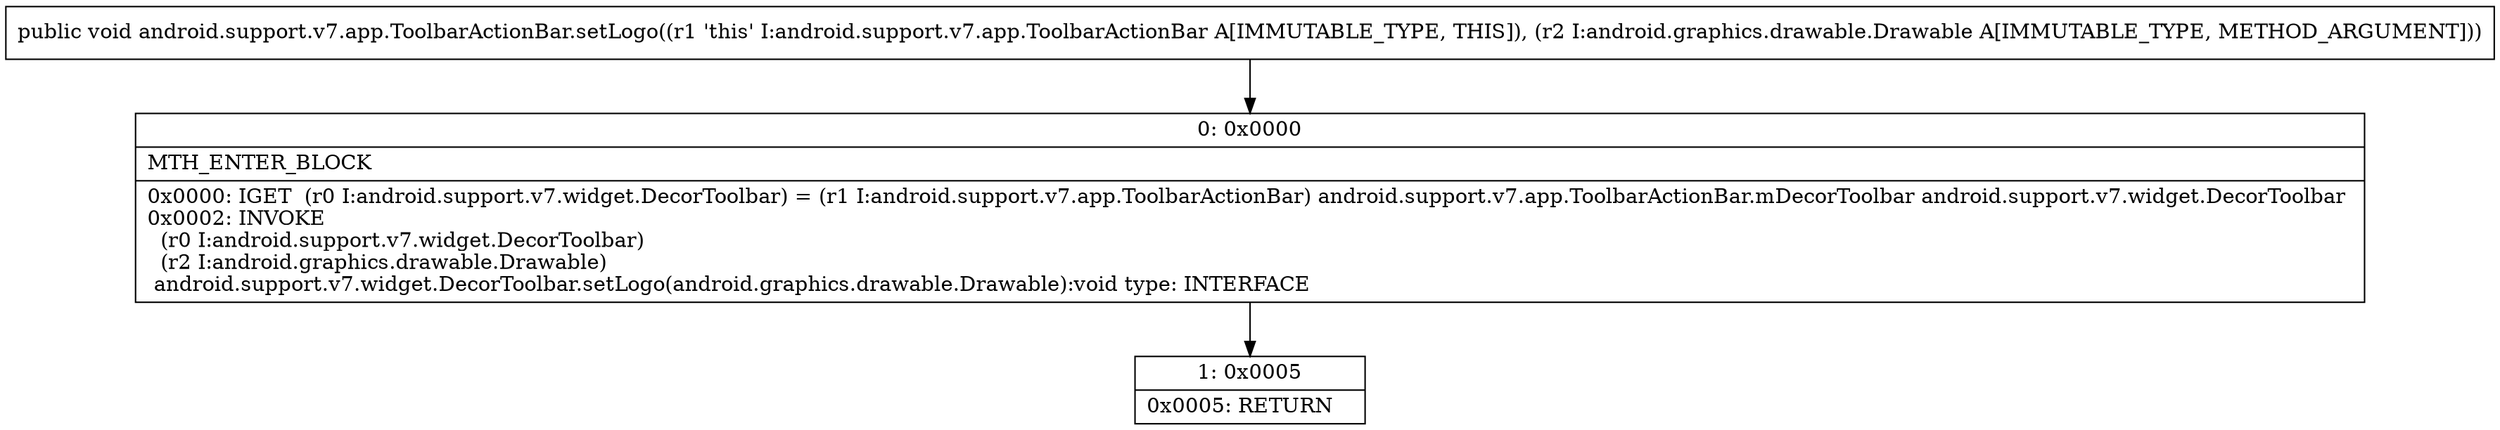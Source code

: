 digraph "CFG forandroid.support.v7.app.ToolbarActionBar.setLogo(Landroid\/graphics\/drawable\/Drawable;)V" {
Node_0 [shape=record,label="{0\:\ 0x0000|MTH_ENTER_BLOCK\l|0x0000: IGET  (r0 I:android.support.v7.widget.DecorToolbar) = (r1 I:android.support.v7.app.ToolbarActionBar) android.support.v7.app.ToolbarActionBar.mDecorToolbar android.support.v7.widget.DecorToolbar \l0x0002: INVOKE  \l  (r0 I:android.support.v7.widget.DecorToolbar)\l  (r2 I:android.graphics.drawable.Drawable)\l android.support.v7.widget.DecorToolbar.setLogo(android.graphics.drawable.Drawable):void type: INTERFACE \l}"];
Node_1 [shape=record,label="{1\:\ 0x0005|0x0005: RETURN   \l}"];
MethodNode[shape=record,label="{public void android.support.v7.app.ToolbarActionBar.setLogo((r1 'this' I:android.support.v7.app.ToolbarActionBar A[IMMUTABLE_TYPE, THIS]), (r2 I:android.graphics.drawable.Drawable A[IMMUTABLE_TYPE, METHOD_ARGUMENT])) }"];
MethodNode -> Node_0;
Node_0 -> Node_1;
}

